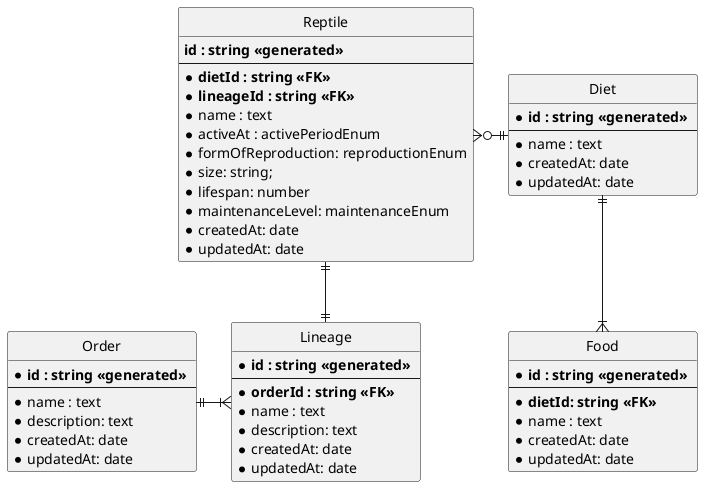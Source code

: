 @startuml

hide circle
skinparam linetype ortho

entity "Reptile" as reptile {
  **id : string <<generated>> **
  --
  * **dietId : string <<FK>>**
  * **lineageId : string <<FK>>**
  *name : text
  *activeAt : activePeriodEnum
  *formOfReproduction: reproductionEnum
  *size: string;
  *lifespan: number
  *maintenanceLevel: maintenanceEnum
  *createdAt: date
  *updatedAt: date
}

entity "Order" as order {
  * **id : string <<generated>> **
  --
  *name : text
  *description: text
  *createdAt: date
  *updatedAt: date
}

entity "Lineage" as lineage {
  * **id : string <<generated>> **
  --
  * **orderId : string <<FK>> **
  *name : text
  *description: text
  *createdAt: date
  *updatedAt: date
}

entity "Diet" as diet {
  * **id : string <<generated>> **
  --
  *name : text
  *createdAt: date
  *updatedAt: date
}

entity "Food" as food {
  * **id : string <<generated>> **
  --
  * **dietId: string <<FK>>**
  *name : text
  *createdAt: date
  *updatedAt: date
}

reptile }o-|| diet
reptile ||--|| lineage
order ||-|{ lineage
diet ||--|{ food

@enduml
